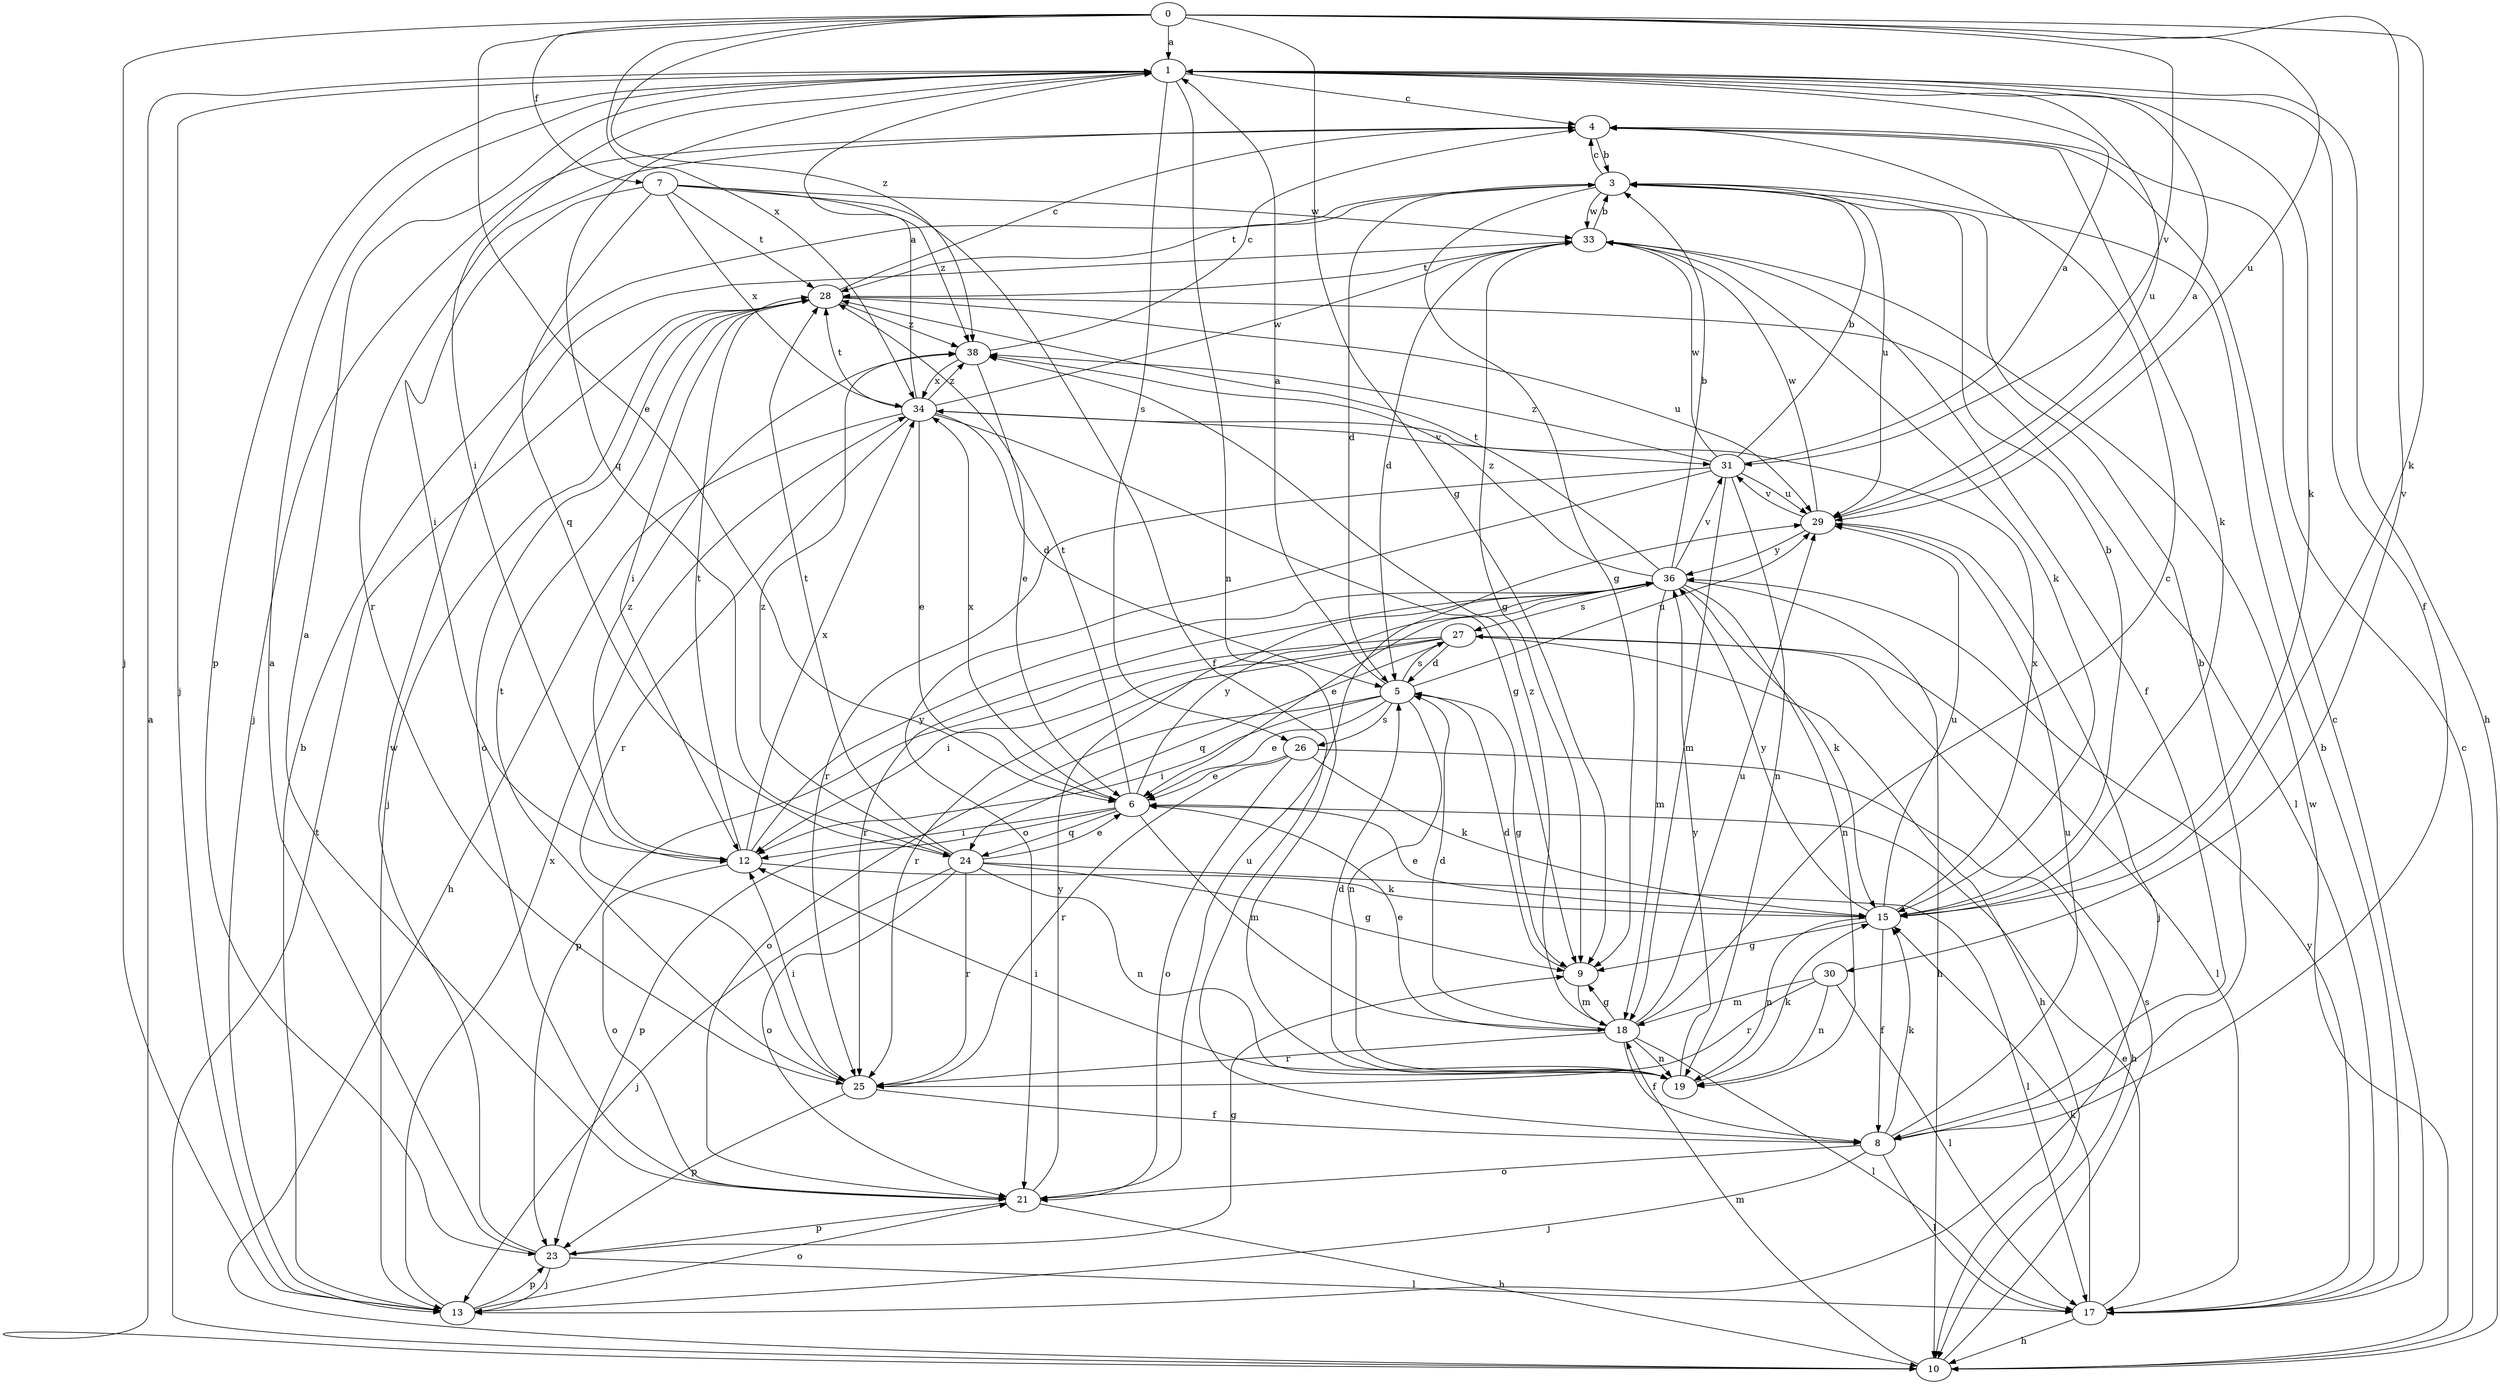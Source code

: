 strict digraph  {
0;
1;
3;
4;
5;
6;
7;
8;
9;
10;
12;
13;
15;
17;
18;
19;
21;
23;
24;
25;
26;
27;
28;
29;
30;
31;
33;
34;
36;
38;
0 -> 1  [label=a];
0 -> 6  [label=e];
0 -> 7  [label=f];
0 -> 9  [label=g];
0 -> 13  [label=j];
0 -> 15  [label=k];
0 -> 29  [label=u];
0 -> 30  [label=v];
0 -> 31  [label=v];
0 -> 34  [label=x];
0 -> 38  [label=z];
1 -> 4  [label=c];
1 -> 8  [label=f];
1 -> 10  [label=h];
1 -> 12  [label=i];
1 -> 13  [label=j];
1 -> 15  [label=k];
1 -> 19  [label=n];
1 -> 23  [label=p];
1 -> 24  [label=q];
1 -> 26  [label=s];
1 -> 29  [label=u];
3 -> 4  [label=c];
3 -> 5  [label=d];
3 -> 9  [label=g];
3 -> 28  [label=t];
3 -> 29  [label=u];
3 -> 33  [label=w];
4 -> 3  [label=b];
4 -> 13  [label=j];
4 -> 15  [label=k];
4 -> 25  [label=r];
5 -> 1  [label=a];
5 -> 6  [label=e];
5 -> 9  [label=g];
5 -> 12  [label=i];
5 -> 19  [label=n];
5 -> 21  [label=o];
5 -> 26  [label=s];
5 -> 27  [label=s];
5 -> 29  [label=u];
6 -> 12  [label=i];
6 -> 18  [label=m];
6 -> 23  [label=p];
6 -> 24  [label=q];
6 -> 28  [label=t];
6 -> 34  [label=x];
6 -> 36  [label=y];
7 -> 8  [label=f];
7 -> 12  [label=i];
7 -> 24  [label=q];
7 -> 28  [label=t];
7 -> 33  [label=w];
7 -> 34  [label=x];
7 -> 38  [label=z];
8 -> 3  [label=b];
8 -> 13  [label=j];
8 -> 15  [label=k];
8 -> 17  [label=l];
8 -> 21  [label=o];
8 -> 29  [label=u];
9 -> 5  [label=d];
9 -> 18  [label=m];
10 -> 1  [label=a];
10 -> 4  [label=c];
10 -> 18  [label=m];
10 -> 27  [label=s];
10 -> 28  [label=t];
10 -> 33  [label=w];
12 -> 15  [label=k];
12 -> 21  [label=o];
12 -> 28  [label=t];
12 -> 34  [label=x];
12 -> 36  [label=y];
12 -> 38  [label=z];
13 -> 3  [label=b];
13 -> 21  [label=o];
13 -> 23  [label=p];
13 -> 34  [label=x];
15 -> 3  [label=b];
15 -> 6  [label=e];
15 -> 8  [label=f];
15 -> 9  [label=g];
15 -> 19  [label=n];
15 -> 29  [label=u];
15 -> 34  [label=x];
15 -> 36  [label=y];
17 -> 3  [label=b];
17 -> 4  [label=c];
17 -> 6  [label=e];
17 -> 10  [label=h];
17 -> 15  [label=k];
17 -> 36  [label=y];
18 -> 4  [label=c];
18 -> 5  [label=d];
18 -> 6  [label=e];
18 -> 8  [label=f];
18 -> 9  [label=g];
18 -> 17  [label=l];
18 -> 19  [label=n];
18 -> 25  [label=r];
18 -> 29  [label=u];
18 -> 38  [label=z];
19 -> 5  [label=d];
19 -> 12  [label=i];
19 -> 15  [label=k];
19 -> 36  [label=y];
21 -> 1  [label=a];
21 -> 10  [label=h];
21 -> 23  [label=p];
21 -> 29  [label=u];
21 -> 36  [label=y];
23 -> 1  [label=a];
23 -> 9  [label=g];
23 -> 13  [label=j];
23 -> 17  [label=l];
23 -> 33  [label=w];
24 -> 6  [label=e];
24 -> 9  [label=g];
24 -> 13  [label=j];
24 -> 17  [label=l];
24 -> 19  [label=n];
24 -> 21  [label=o];
24 -> 25  [label=r];
24 -> 28  [label=t];
24 -> 38  [label=z];
25 -> 8  [label=f];
25 -> 12  [label=i];
25 -> 23  [label=p];
25 -> 28  [label=t];
26 -> 6  [label=e];
26 -> 10  [label=h];
26 -> 15  [label=k];
26 -> 21  [label=o];
26 -> 25  [label=r];
27 -> 5  [label=d];
27 -> 10  [label=h];
27 -> 12  [label=i];
27 -> 17  [label=l];
27 -> 23  [label=p];
27 -> 24  [label=q];
27 -> 25  [label=r];
28 -> 4  [label=c];
28 -> 12  [label=i];
28 -> 13  [label=j];
28 -> 17  [label=l];
28 -> 21  [label=o];
28 -> 29  [label=u];
28 -> 38  [label=z];
29 -> 1  [label=a];
29 -> 13  [label=j];
29 -> 31  [label=v];
29 -> 33  [label=w];
29 -> 36  [label=y];
30 -> 17  [label=l];
30 -> 18  [label=m];
30 -> 19  [label=n];
30 -> 25  [label=r];
31 -> 1  [label=a];
31 -> 3  [label=b];
31 -> 18  [label=m];
31 -> 19  [label=n];
31 -> 21  [label=o];
31 -> 25  [label=r];
31 -> 29  [label=u];
31 -> 33  [label=w];
31 -> 38  [label=z];
33 -> 3  [label=b];
33 -> 5  [label=d];
33 -> 8  [label=f];
33 -> 9  [label=g];
33 -> 15  [label=k];
33 -> 28  [label=t];
34 -> 1  [label=a];
34 -> 5  [label=d];
34 -> 6  [label=e];
34 -> 9  [label=g];
34 -> 10  [label=h];
34 -> 25  [label=r];
34 -> 28  [label=t];
34 -> 31  [label=v];
34 -> 33  [label=w];
34 -> 38  [label=z];
36 -> 3  [label=b];
36 -> 6  [label=e];
36 -> 10  [label=h];
36 -> 15  [label=k];
36 -> 18  [label=m];
36 -> 19  [label=n];
36 -> 25  [label=r];
36 -> 27  [label=s];
36 -> 28  [label=t];
36 -> 31  [label=v];
36 -> 38  [label=z];
38 -> 4  [label=c];
38 -> 6  [label=e];
38 -> 34  [label=x];
}
